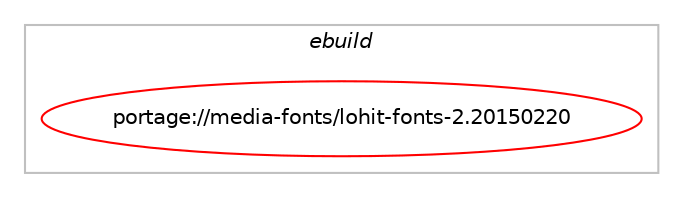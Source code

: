 digraph prolog {

# *************
# Graph options
# *************

newrank=true;
concentrate=true;
compound=true;
graph [rankdir=LR,fontname=Helvetica,fontsize=10,ranksep=1.5];#, ranksep=2.5, nodesep=0.2];
edge  [arrowhead=vee];
node  [fontname=Helvetica,fontsize=10];

# **********
# The ebuild
# **********

subgraph cluster_leftcol {
color=gray;
label=<<i>ebuild</i>>;
id [label="portage://media-fonts/lohit-fonts-2.20150220", color=red, width=4, href="../media-fonts/lohit-fonts-2.20150220.svg"];
}

# ****************
# The dependencies
# ****************

subgraph cluster_midcol {
color=gray;
label=<<i>dependencies</i>>;
subgraph cluster_compile {
fillcolor="#eeeeee";
style=filled;
label=<<i>compile</i>>;
}
subgraph cluster_compileandrun {
fillcolor="#eeeeee";
style=filled;
label=<<i>compile and run</i>>;
}
subgraph cluster_run {
fillcolor="#eeeeee";
style=filled;
label=<<i>run</i>>;
# *** BEGIN UNKNOWN DEPENDENCY TYPE (TODO) ***
# id -> equal(package_dependency(portage://media-fonts/lohit-fonts-2.20150220,run,no,media-fonts,lohit-assamese,equal,[2*,,,2*],[],[]))
# *** END UNKNOWN DEPENDENCY TYPE (TODO) ***

# *** BEGIN UNKNOWN DEPENDENCY TYPE (TODO) ***
# id -> equal(package_dependency(portage://media-fonts/lohit-fonts-2.20150220,run,no,media-fonts,lohit-bengali,equal,[2*,,,2*],[],[]))
# *** END UNKNOWN DEPENDENCY TYPE (TODO) ***

# *** BEGIN UNKNOWN DEPENDENCY TYPE (TODO) ***
# id -> equal(package_dependency(portage://media-fonts/lohit-fonts-2.20150220,run,no,media-fonts,lohit-devanagari,equal,[2*,,,2*],[],[]))
# *** END UNKNOWN DEPENDENCY TYPE (TODO) ***

# *** BEGIN UNKNOWN DEPENDENCY TYPE (TODO) ***
# id -> equal(package_dependency(portage://media-fonts/lohit-fonts-2.20150220,run,no,media-fonts,lohit-gujarati,equal,[2*,,,2*],[],[]))
# *** END UNKNOWN DEPENDENCY TYPE (TODO) ***

# *** BEGIN UNKNOWN DEPENDENCY TYPE (TODO) ***
# id -> equal(package_dependency(portage://media-fonts/lohit-fonts-2.20150220,run,no,media-fonts,lohit-gurmukhi,equal,[2*,,,2*],[],[]))
# *** END UNKNOWN DEPENDENCY TYPE (TODO) ***

# *** BEGIN UNKNOWN DEPENDENCY TYPE (TODO) ***
# id -> equal(package_dependency(portage://media-fonts/lohit-fonts-2.20150220,run,no,media-fonts,lohit-kannada,equal,[2*,,,2*],[],[]))
# *** END UNKNOWN DEPENDENCY TYPE (TODO) ***

# *** BEGIN UNKNOWN DEPENDENCY TYPE (TODO) ***
# id -> equal(package_dependency(portage://media-fonts/lohit-fonts-2.20150220,run,no,media-fonts,lohit-malayalam,equal,[2*,,,2*],[],[]))
# *** END UNKNOWN DEPENDENCY TYPE (TODO) ***

# *** BEGIN UNKNOWN DEPENDENCY TYPE (TODO) ***
# id -> equal(package_dependency(portage://media-fonts/lohit-fonts-2.20150220,run,no,media-fonts,lohit-marathi,equal,[2*,,,2*],[],[]))
# *** END UNKNOWN DEPENDENCY TYPE (TODO) ***

# *** BEGIN UNKNOWN DEPENDENCY TYPE (TODO) ***
# id -> equal(package_dependency(portage://media-fonts/lohit-fonts-2.20150220,run,no,media-fonts,lohit-nepali,equal,[2*,,,2*],[],[]))
# *** END UNKNOWN DEPENDENCY TYPE (TODO) ***

# *** BEGIN UNKNOWN DEPENDENCY TYPE (TODO) ***
# id -> equal(package_dependency(portage://media-fonts/lohit-fonts-2.20150220,run,no,media-fonts,lohit-odia,equal,[2*,,,2*],[],[]))
# *** END UNKNOWN DEPENDENCY TYPE (TODO) ***

# *** BEGIN UNKNOWN DEPENDENCY TYPE (TODO) ***
# id -> equal(package_dependency(portage://media-fonts/lohit-fonts-2.20150220,run,no,media-fonts,lohit-tamil,equal,[2*,,,2*],[],[]))
# *** END UNKNOWN DEPENDENCY TYPE (TODO) ***

# *** BEGIN UNKNOWN DEPENDENCY TYPE (TODO) ***
# id -> equal(package_dependency(portage://media-fonts/lohit-fonts-2.20150220,run,no,media-fonts,lohit-tamil-classical,equal,[2*,,,2*],[],[]))
# *** END UNKNOWN DEPENDENCY TYPE (TODO) ***

# *** BEGIN UNKNOWN DEPENDENCY TYPE (TODO) ***
# id -> equal(package_dependency(portage://media-fonts/lohit-fonts-2.20150220,run,no,media-fonts,lohit-telugu,equal,[2*,,,2*],[],[]))
# *** END UNKNOWN DEPENDENCY TYPE (TODO) ***

}
}

# **************
# The candidates
# **************

subgraph cluster_choices {
rank=same;
color=gray;
label=<<i>candidates</i>>;

}

}

